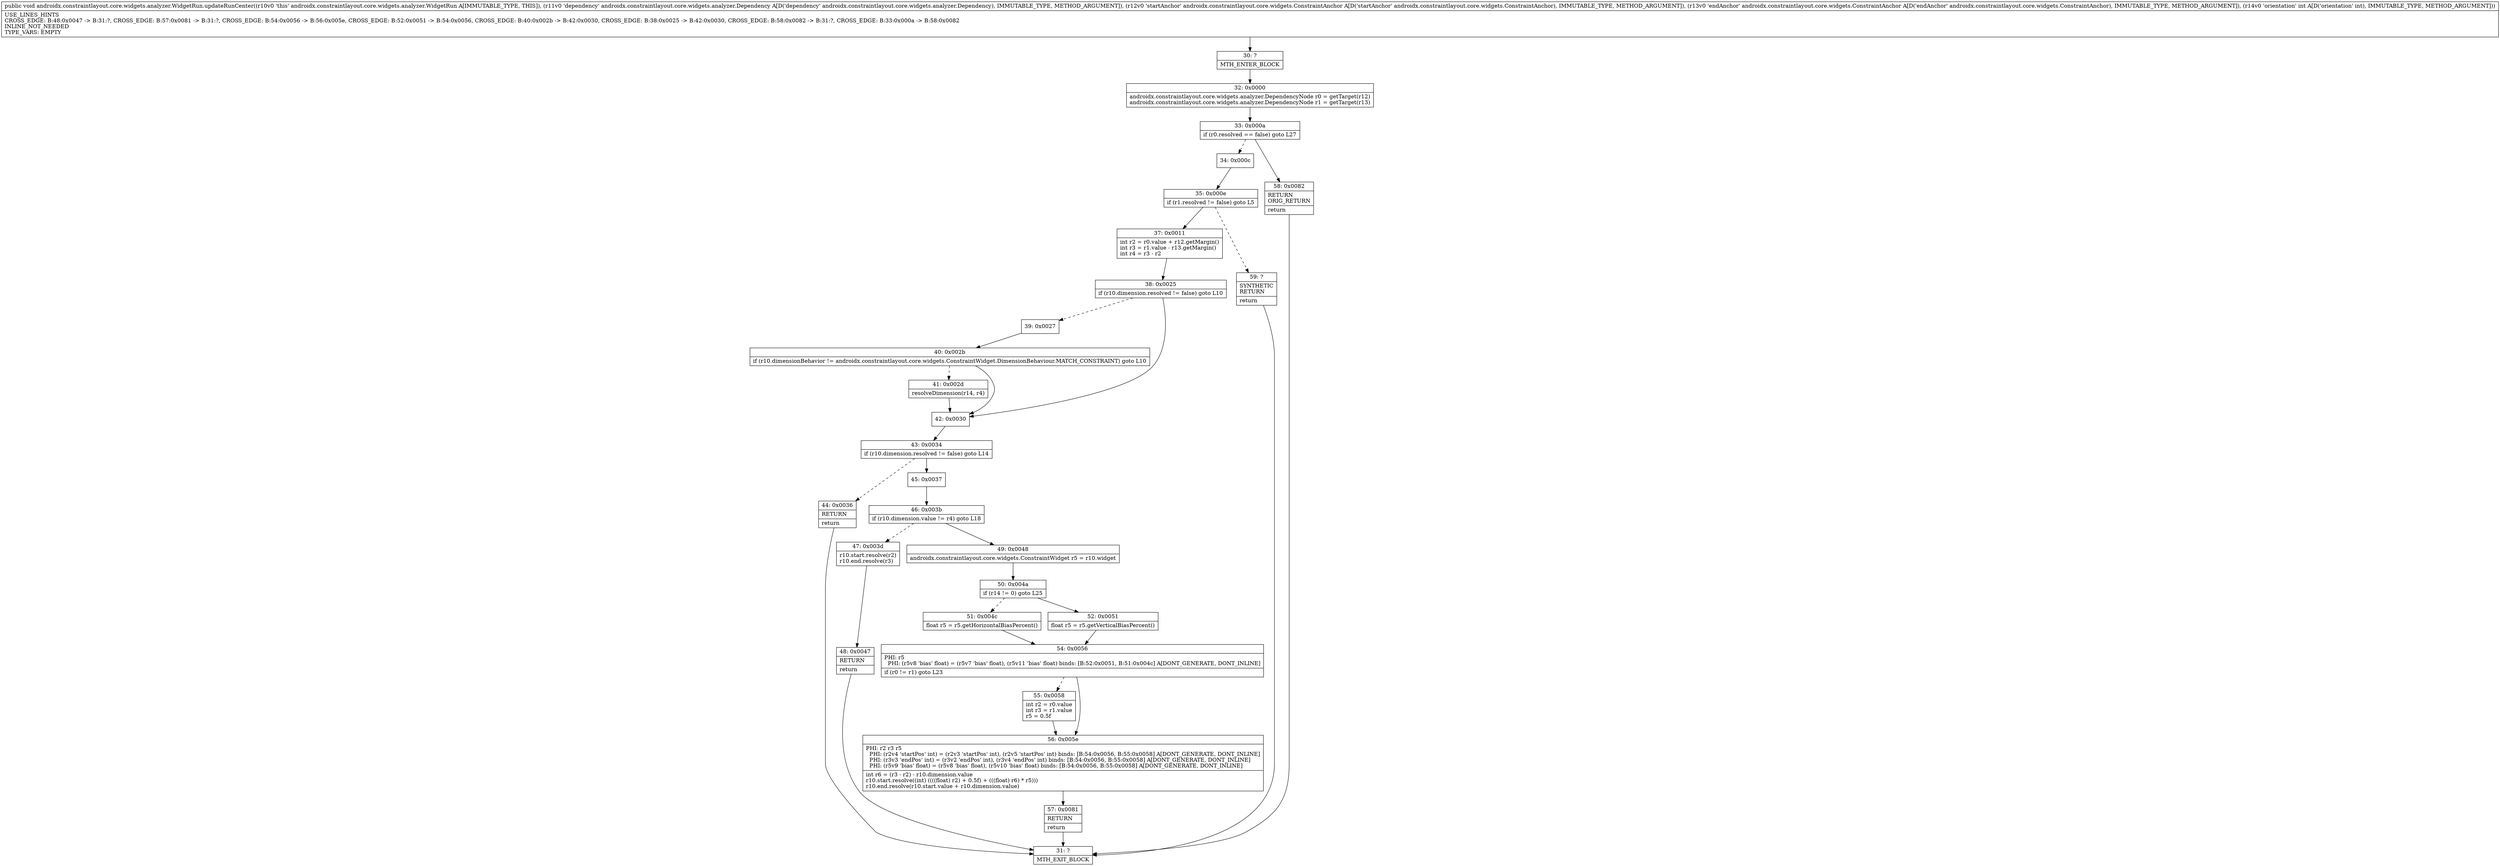 digraph "CFG forandroidx.constraintlayout.core.widgets.analyzer.WidgetRun.updateRunCenter(Landroidx\/constraintlayout\/core\/widgets\/analyzer\/Dependency;Landroidx\/constraintlayout\/core\/widgets\/ConstraintAnchor;Landroidx\/constraintlayout\/core\/widgets\/ConstraintAnchor;I)V" {
Node_30 [shape=record,label="{30\:\ ?|MTH_ENTER_BLOCK\l}"];
Node_32 [shape=record,label="{32\:\ 0x0000|androidx.constraintlayout.core.widgets.analyzer.DependencyNode r0 = getTarget(r12)\landroidx.constraintlayout.core.widgets.analyzer.DependencyNode r1 = getTarget(r13)\l}"];
Node_33 [shape=record,label="{33\:\ 0x000a|if (r0.resolved == false) goto L27\l}"];
Node_34 [shape=record,label="{34\:\ 0x000c}"];
Node_35 [shape=record,label="{35\:\ 0x000e|if (r1.resolved != false) goto L5\l}"];
Node_37 [shape=record,label="{37\:\ 0x0011|int r2 = r0.value + r12.getMargin()\lint r3 = r1.value \- r13.getMargin()\lint r4 = r3 \- r2\l}"];
Node_38 [shape=record,label="{38\:\ 0x0025|if (r10.dimension.resolved != false) goto L10\l}"];
Node_39 [shape=record,label="{39\:\ 0x0027}"];
Node_40 [shape=record,label="{40\:\ 0x002b|if (r10.dimensionBehavior != androidx.constraintlayout.core.widgets.ConstraintWidget.DimensionBehaviour.MATCH_CONSTRAINT) goto L10\l}"];
Node_41 [shape=record,label="{41\:\ 0x002d|resolveDimension(r14, r4)\l}"];
Node_42 [shape=record,label="{42\:\ 0x0030}"];
Node_43 [shape=record,label="{43\:\ 0x0034|if (r10.dimension.resolved != false) goto L14\l}"];
Node_44 [shape=record,label="{44\:\ 0x0036|RETURN\l|return\l}"];
Node_31 [shape=record,label="{31\:\ ?|MTH_EXIT_BLOCK\l}"];
Node_45 [shape=record,label="{45\:\ 0x0037}"];
Node_46 [shape=record,label="{46\:\ 0x003b|if (r10.dimension.value != r4) goto L18\l}"];
Node_47 [shape=record,label="{47\:\ 0x003d|r10.start.resolve(r2)\lr10.end.resolve(r3)\l}"];
Node_48 [shape=record,label="{48\:\ 0x0047|RETURN\l|return\l}"];
Node_49 [shape=record,label="{49\:\ 0x0048|androidx.constraintlayout.core.widgets.ConstraintWidget r5 = r10.widget\l}"];
Node_50 [shape=record,label="{50\:\ 0x004a|if (r14 != 0) goto L25\l}"];
Node_51 [shape=record,label="{51\:\ 0x004c|float r5 = r5.getHorizontalBiasPercent()\l}"];
Node_54 [shape=record,label="{54\:\ 0x0056|PHI: r5 \l  PHI: (r5v8 'bias' float) = (r5v7 'bias' float), (r5v11 'bias' float) binds: [B:52:0x0051, B:51:0x004c] A[DONT_GENERATE, DONT_INLINE]\l|if (r0 != r1) goto L23\l}"];
Node_55 [shape=record,label="{55\:\ 0x0058|int r2 = r0.value\lint r3 = r1.value\lr5 = 0.5f\l}"];
Node_56 [shape=record,label="{56\:\ 0x005e|PHI: r2 r3 r5 \l  PHI: (r2v4 'startPos' int) = (r2v3 'startPos' int), (r2v5 'startPos' int) binds: [B:54:0x0056, B:55:0x0058] A[DONT_GENERATE, DONT_INLINE]\l  PHI: (r3v3 'endPos' int) = (r3v2 'endPos' int), (r3v4 'endPos' int) binds: [B:54:0x0056, B:55:0x0058] A[DONT_GENERATE, DONT_INLINE]\l  PHI: (r5v9 'bias' float) = (r5v8 'bias' float), (r5v10 'bias' float) binds: [B:54:0x0056, B:55:0x0058] A[DONT_GENERATE, DONT_INLINE]\l|int r6 = (r3 \- r2) \- r10.dimension.value\lr10.start.resolve((int) ((((float) r2) + 0.5f) + (((float) r6) * r5)))\lr10.end.resolve(r10.start.value + r10.dimension.value)\l}"];
Node_57 [shape=record,label="{57\:\ 0x0081|RETURN\l|return\l}"];
Node_52 [shape=record,label="{52\:\ 0x0051|float r5 = r5.getVerticalBiasPercent()\l}"];
Node_59 [shape=record,label="{59\:\ ?|SYNTHETIC\lRETURN\l|return\l}"];
Node_58 [shape=record,label="{58\:\ 0x0082|RETURN\lORIG_RETURN\l|return\l}"];
MethodNode[shape=record,label="{public void androidx.constraintlayout.core.widgets.analyzer.WidgetRun.updateRunCenter((r10v0 'this' androidx.constraintlayout.core.widgets.analyzer.WidgetRun A[IMMUTABLE_TYPE, THIS]), (r11v0 'dependency' androidx.constraintlayout.core.widgets.analyzer.Dependency A[D('dependency' androidx.constraintlayout.core.widgets.analyzer.Dependency), IMMUTABLE_TYPE, METHOD_ARGUMENT]), (r12v0 'startAnchor' androidx.constraintlayout.core.widgets.ConstraintAnchor A[D('startAnchor' androidx.constraintlayout.core.widgets.ConstraintAnchor), IMMUTABLE_TYPE, METHOD_ARGUMENT]), (r13v0 'endAnchor' androidx.constraintlayout.core.widgets.ConstraintAnchor A[D('endAnchor' androidx.constraintlayout.core.widgets.ConstraintAnchor), IMMUTABLE_TYPE, METHOD_ARGUMENT]), (r14v0 'orientation' int A[D('orientation' int), IMMUTABLE_TYPE, METHOD_ARGUMENT]))  | USE_LINES_HINTS\lCROSS_EDGE: B:48:0x0047 \-\> B:31:?, CROSS_EDGE: B:57:0x0081 \-\> B:31:?, CROSS_EDGE: B:54:0x0056 \-\> B:56:0x005e, CROSS_EDGE: B:52:0x0051 \-\> B:54:0x0056, CROSS_EDGE: B:40:0x002b \-\> B:42:0x0030, CROSS_EDGE: B:38:0x0025 \-\> B:42:0x0030, CROSS_EDGE: B:58:0x0082 \-\> B:31:?, CROSS_EDGE: B:33:0x000a \-\> B:58:0x0082\lINLINE_NOT_NEEDED\lTYPE_VARS: EMPTY\l}"];
MethodNode -> Node_30;Node_30 -> Node_32;
Node_32 -> Node_33;
Node_33 -> Node_34[style=dashed];
Node_33 -> Node_58;
Node_34 -> Node_35;
Node_35 -> Node_37;
Node_35 -> Node_59[style=dashed];
Node_37 -> Node_38;
Node_38 -> Node_39[style=dashed];
Node_38 -> Node_42;
Node_39 -> Node_40;
Node_40 -> Node_41[style=dashed];
Node_40 -> Node_42;
Node_41 -> Node_42;
Node_42 -> Node_43;
Node_43 -> Node_44[style=dashed];
Node_43 -> Node_45;
Node_44 -> Node_31;
Node_45 -> Node_46;
Node_46 -> Node_47[style=dashed];
Node_46 -> Node_49;
Node_47 -> Node_48;
Node_48 -> Node_31;
Node_49 -> Node_50;
Node_50 -> Node_51[style=dashed];
Node_50 -> Node_52;
Node_51 -> Node_54;
Node_54 -> Node_55[style=dashed];
Node_54 -> Node_56;
Node_55 -> Node_56;
Node_56 -> Node_57;
Node_57 -> Node_31;
Node_52 -> Node_54;
Node_59 -> Node_31;
Node_58 -> Node_31;
}

